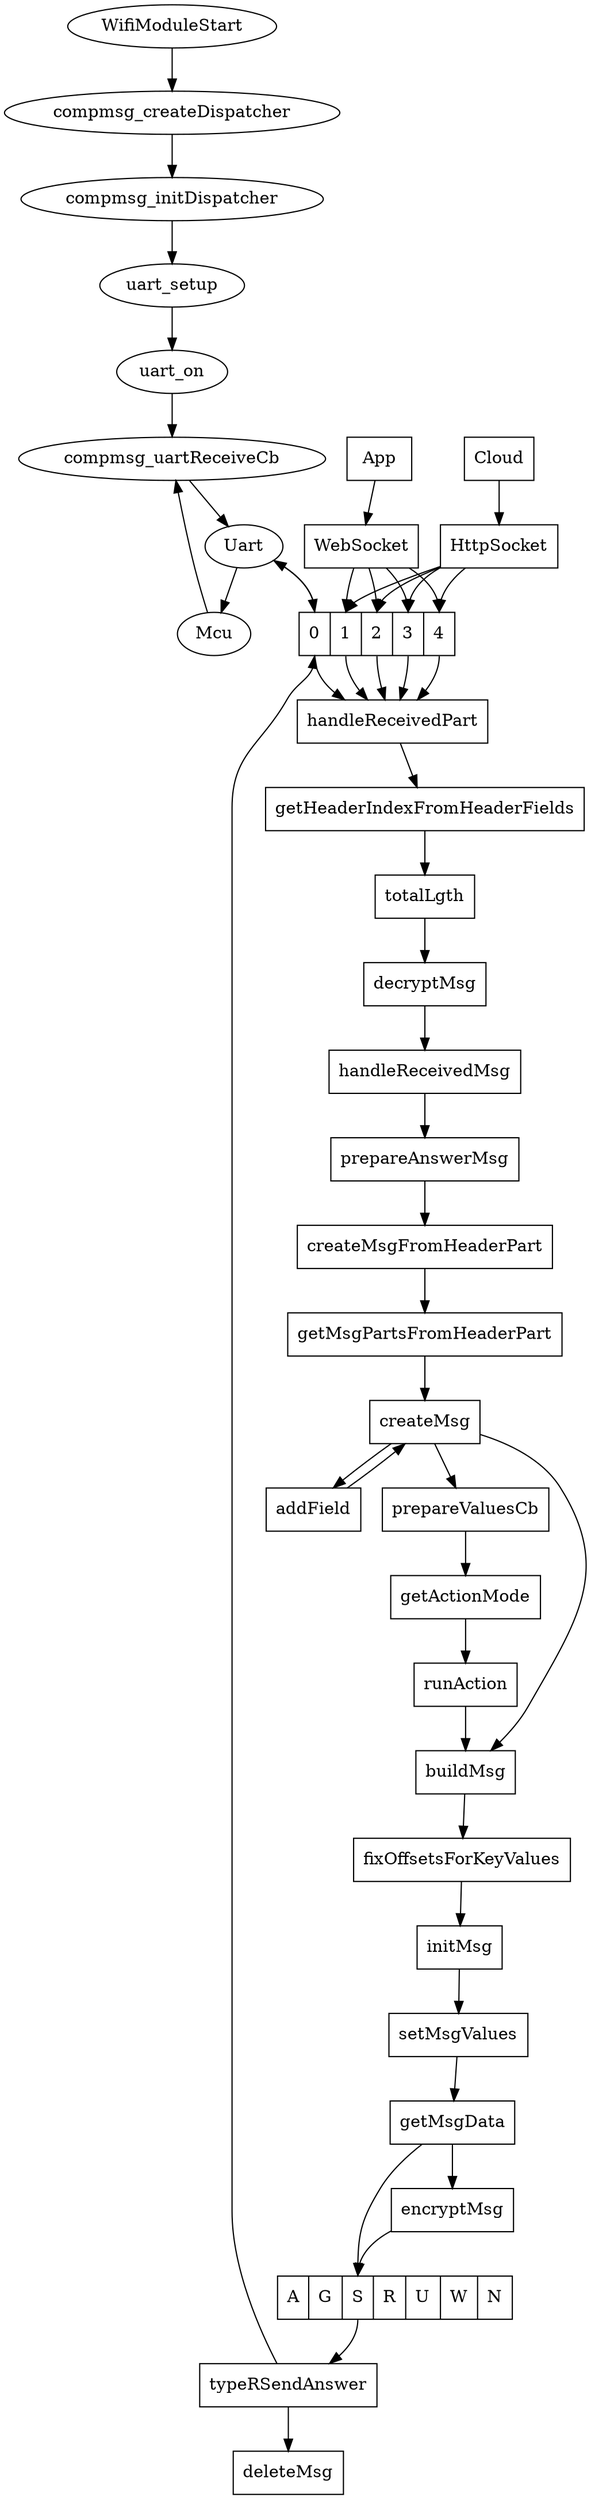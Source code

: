 digraph G {
  WifiModuleStart -> compmsg_createDispatcher;
  compmsg_createDispatcher -> compmsg_initDispatcher;
  compmsg_initDispatcher -> uart_setup;
  uart_setup -> uart_on;
  uart_on -> compmsg_uartReceiveCb;
  compmsg_uartReceiveCb -> Uart;
  Mcu -> compmsg_uartReceiveCb;
  node [shape=record];
    Queue [shape=record, label="<f0> 0|<f1> 1|<f2> 2|<f3> 3|<f4> 4"];
  Uart -> Queue:f0;
  Queue:f0 -> Uart;
  Uart -> Mcu;
  App -> WebSocket;
  WebSocket -> Queue:f1;
  WebSocket -> Queue:f2;
  WebSocket -> Queue:f3;
  WebSocket -> Queue:f4;
  Cloud -> HttpSocket;
  HttpSocket -> Queue:f1;
  HttpSocket -> Queue:f2;
  HttpSocket -> Queue:f3;
  HttpSocket -> Queue:f4;
  Queue:f0 -> handleReceivedPart;
  Queue:f1 -> handleReceivedPart;
  Queue:f2 -> handleReceivedPart;
  Queue:f3 -> handleReceivedPart;
  Queue:f4 -> handleReceivedPart;
  handleReceivedPart -> getHeaderIndexFromHeaderFields;
  getHeaderIndexFromHeaderFields -> totalLgth;
  totalLgth -> decryptMsg;
  decryptMsg -> handleReceivedMsg;
  handleReceivedMsg -> prepareAnswerMsg;
  prepareAnswerMsg -> createMsgFromHeaderPart;
  createMsgFromHeaderPart -> getMsgPartsFromHeaderPart;
  getMsgPartsFromHeaderPart -> createMsg;
  createMsg -> addField;
  addField -> createMsg;
  createMsg -> prepareValuesCb;
  prepareValuesCb -> getActionMode;
  getActionMode-> runAction;
  runAction -> buildMsg;
  createMsg -> buildMsg;
  buildMsg -> fixOffsetsForKeyValues;
  fixOffsetsForKeyValues -> initMsg;
  initMsg -> setMsgValues;
  setMsgValues -> getMsgData;
  getMsgData -> encryptMsg;
  encryptMsg -> sendMsg:f2;
  getMsgData -> sendMsg:f2;
  node [shape=record];
    sendMsg [shape=record, label="<f0> A|<f1> G|<f2> S|<f3> R|<f4> U|<f5> W|<f6> N"];
  sendMsg:f2 -> typeRSendAnswer;
  typeRSendAnswer -> Queue:f0;
  typeRSendAnswer -> deleteMsg;
}
